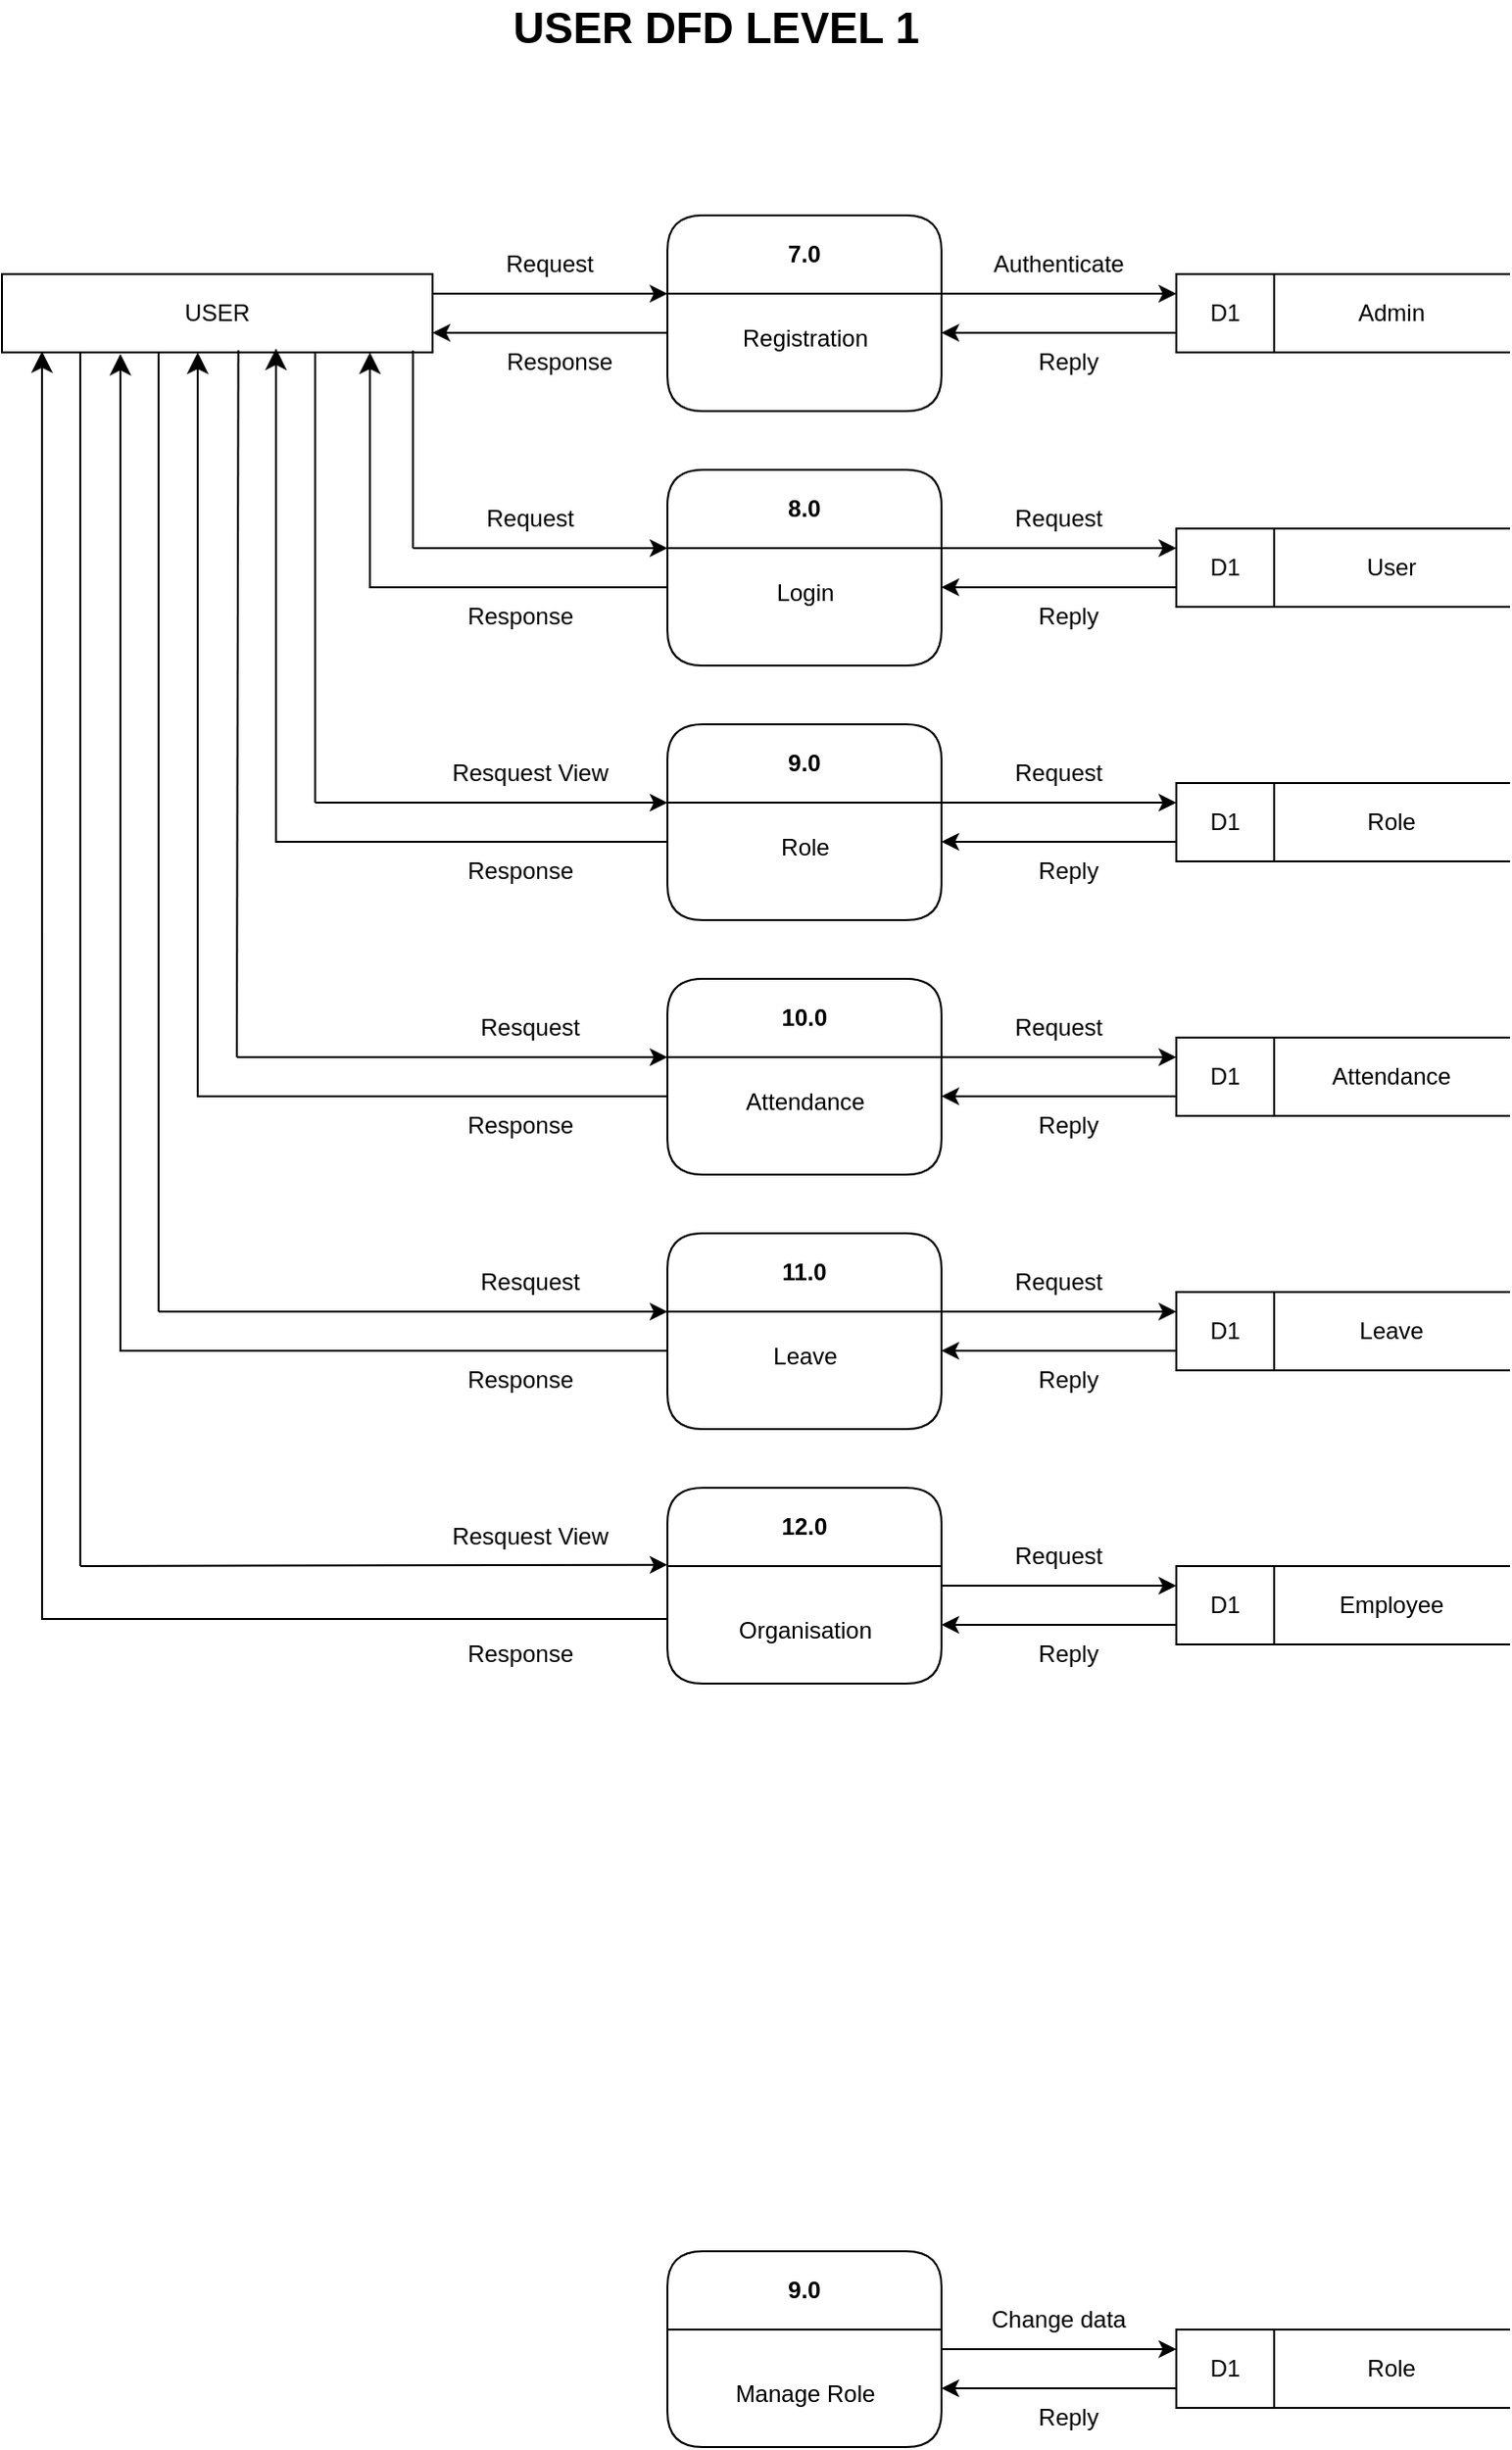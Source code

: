 <mxfile version="24.3.1" type="github">
  <diagram name="Page-1" id="UwWEIwb41tINyo97Hl8b">
    <mxGraphModel dx="2109" dy="1786" grid="1" gridSize="10" guides="1" tooltips="1" connect="1" arrows="1" fold="1" page="1" pageScale="1" pageWidth="850" pageHeight="1100" math="0" shadow="0">
      <root>
        <mxCell id="0" />
        <mxCell id="1" parent="0" />
        <mxCell id="CdnurSUOD-9AqRvy0sy4-1" value="Admin" style="shape=partialRectangle;whiteSpace=wrap;html=1;left=0;right=0;fillColor=none;" vertex="1" parent="1">
          <mxGeometry x="630" y="130" width="120" height="40" as="geometry" />
        </mxCell>
        <mxCell id="CdnurSUOD-9AqRvy0sy4-2" value="D1" style="rounded=0;whiteSpace=wrap;html=1;" vertex="1" parent="1">
          <mxGeometry x="580" y="130" width="50" height="40" as="geometry" />
        </mxCell>
        <mxCell id="CdnurSUOD-9AqRvy0sy4-3" value="7.0" style="swimlane;whiteSpace=wrap;html=1;rounded=1;startSize=40;" vertex="1" parent="1">
          <mxGeometry x="320" y="100" width="140" height="100" as="geometry" />
        </mxCell>
        <mxCell id="CdnurSUOD-9AqRvy0sy4-4" value="Registration" style="text;html=1;align=center;verticalAlign=middle;resizable=0;points=[];autosize=1;strokeColor=none;fillColor=none;" vertex="1" parent="1">
          <mxGeometry x="345" y="148" width="90" height="30" as="geometry" />
        </mxCell>
        <mxCell id="CdnurSUOD-9AqRvy0sy4-5" value="" style="endArrow=classic;html=1;rounded=0;entryX=0;entryY=0.25;entryDx=0;entryDy=0;" edge="1" parent="1" target="CdnurSUOD-9AqRvy0sy4-2">
          <mxGeometry width="50" height="50" relative="1" as="geometry">
            <mxPoint x="460" y="140" as="sourcePoint" />
            <mxPoint x="510" y="90" as="targetPoint" />
          </mxGeometry>
        </mxCell>
        <mxCell id="CdnurSUOD-9AqRvy0sy4-6" value="USER" style="rounded=0;whiteSpace=wrap;html=1;" vertex="1" parent="1">
          <mxGeometry x="-20" y="130" width="220" height="40" as="geometry" />
        </mxCell>
        <mxCell id="CdnurSUOD-9AqRvy0sy4-7" value="" style="endArrow=classic;html=1;rounded=0;entryX=0;entryY=0.25;entryDx=0;entryDy=0;" edge="1" parent="1">
          <mxGeometry width="50" height="50" relative="1" as="geometry">
            <mxPoint x="200" y="140" as="sourcePoint" />
            <mxPoint x="320" y="140" as="targetPoint" />
          </mxGeometry>
        </mxCell>
        <mxCell id="CdnurSUOD-9AqRvy0sy4-8" value="" style="endArrow=classic;html=1;rounded=0;" edge="1" parent="1">
          <mxGeometry width="50" height="50" relative="1" as="geometry">
            <mxPoint x="580" y="160" as="sourcePoint" />
            <mxPoint x="460" y="160" as="targetPoint" />
          </mxGeometry>
        </mxCell>
        <mxCell id="CdnurSUOD-9AqRvy0sy4-9" value="" style="endArrow=classic;html=1;rounded=0;" edge="1" parent="1">
          <mxGeometry width="50" height="50" relative="1" as="geometry">
            <mxPoint x="320" y="160" as="sourcePoint" />
            <mxPoint x="200" y="160" as="targetPoint" />
          </mxGeometry>
        </mxCell>
        <mxCell id="CdnurSUOD-9AqRvy0sy4-10" value="Request" style="text;html=1;align=center;verticalAlign=middle;whiteSpace=wrap;rounded=0;" vertex="1" parent="1">
          <mxGeometry x="230" y="110" width="60" height="30" as="geometry" />
        </mxCell>
        <mxCell id="CdnurSUOD-9AqRvy0sy4-11" value="Authenticate" style="text;html=1;align=center;verticalAlign=middle;whiteSpace=wrap;rounded=0;" vertex="1" parent="1">
          <mxGeometry x="480" y="110" width="80" height="30" as="geometry" />
        </mxCell>
        <mxCell id="CdnurSUOD-9AqRvy0sy4-12" value="Response" style="text;html=1;align=center;verticalAlign=middle;whiteSpace=wrap;rounded=0;" vertex="1" parent="1">
          <mxGeometry x="230" y="160" width="70" height="30" as="geometry" />
        </mxCell>
        <mxCell id="CdnurSUOD-9AqRvy0sy4-13" value="Reply" style="text;html=1;align=center;verticalAlign=middle;whiteSpace=wrap;rounded=0;" vertex="1" parent="1">
          <mxGeometry x="490" y="160" width="70" height="30" as="geometry" />
        </mxCell>
        <mxCell id="CdnurSUOD-9AqRvy0sy4-14" value="User" style="shape=partialRectangle;whiteSpace=wrap;html=1;left=0;right=0;fillColor=none;" vertex="1" parent="1">
          <mxGeometry x="630" y="260" width="120" height="40" as="geometry" />
        </mxCell>
        <mxCell id="CdnurSUOD-9AqRvy0sy4-15" value="D1" style="rounded=0;whiteSpace=wrap;html=1;" vertex="1" parent="1">
          <mxGeometry x="580" y="260" width="50" height="40" as="geometry" />
        </mxCell>
        <mxCell id="CdnurSUOD-9AqRvy0sy4-16" value="8.0" style="swimlane;whiteSpace=wrap;html=1;rounded=1;startSize=40;" vertex="1" parent="1">
          <mxGeometry x="320" y="230" width="140" height="100" as="geometry" />
        </mxCell>
        <mxCell id="CdnurSUOD-9AqRvy0sy4-17" value="Login" style="text;html=1;align=center;verticalAlign=middle;resizable=0;points=[];autosize=1;strokeColor=none;fillColor=none;" vertex="1" parent="1">
          <mxGeometry x="365" y="278" width="50" height="30" as="geometry" />
        </mxCell>
        <mxCell id="CdnurSUOD-9AqRvy0sy4-18" value="" style="endArrow=classic;html=1;rounded=0;entryX=0;entryY=0.25;entryDx=0;entryDy=0;" edge="1" parent="1" target="CdnurSUOD-9AqRvy0sy4-15">
          <mxGeometry width="50" height="50" relative="1" as="geometry">
            <mxPoint x="460" y="270" as="sourcePoint" />
            <mxPoint x="510" y="220" as="targetPoint" />
          </mxGeometry>
        </mxCell>
        <mxCell id="CdnurSUOD-9AqRvy0sy4-19" value="" style="endArrow=classic;html=1;rounded=0;" edge="1" parent="1">
          <mxGeometry width="50" height="50" relative="1" as="geometry">
            <mxPoint x="580" y="290" as="sourcePoint" />
            <mxPoint x="460" y="290" as="targetPoint" />
          </mxGeometry>
        </mxCell>
        <mxCell id="CdnurSUOD-9AqRvy0sy4-20" value="Request" style="text;html=1;align=center;verticalAlign=middle;whiteSpace=wrap;rounded=0;" vertex="1" parent="1">
          <mxGeometry x="480" y="240" width="80" height="30" as="geometry" />
        </mxCell>
        <mxCell id="CdnurSUOD-9AqRvy0sy4-21" value="Reply" style="text;html=1;align=center;verticalAlign=middle;whiteSpace=wrap;rounded=0;" vertex="1" parent="1">
          <mxGeometry x="490" y="290" width="70" height="30" as="geometry" />
        </mxCell>
        <mxCell id="CdnurSUOD-9AqRvy0sy4-22" value="Role" style="shape=partialRectangle;whiteSpace=wrap;html=1;left=0;right=0;fillColor=none;" vertex="1" parent="1">
          <mxGeometry x="630" y="390" width="120" height="40" as="geometry" />
        </mxCell>
        <mxCell id="CdnurSUOD-9AqRvy0sy4-23" value="D1" style="rounded=0;whiteSpace=wrap;html=1;" vertex="1" parent="1">
          <mxGeometry x="580" y="390" width="50" height="40" as="geometry" />
        </mxCell>
        <mxCell id="CdnurSUOD-9AqRvy0sy4-24" value="9.0" style="swimlane;whiteSpace=wrap;html=1;rounded=1;startSize=40;" vertex="1" parent="1">
          <mxGeometry x="320" y="360" width="140" height="100" as="geometry" />
        </mxCell>
        <mxCell id="CdnurSUOD-9AqRvy0sy4-25" value="Role" style="text;html=1;align=center;verticalAlign=middle;resizable=0;points=[];autosize=1;strokeColor=none;fillColor=none;" vertex="1" parent="1">
          <mxGeometry x="365" y="408" width="50" height="30" as="geometry" />
        </mxCell>
        <mxCell id="CdnurSUOD-9AqRvy0sy4-26" value="" style="endArrow=classic;html=1;rounded=0;entryX=0;entryY=0.25;entryDx=0;entryDy=0;" edge="1" parent="1" target="CdnurSUOD-9AqRvy0sy4-23">
          <mxGeometry width="50" height="50" relative="1" as="geometry">
            <mxPoint x="460" y="400" as="sourcePoint" />
            <mxPoint x="510" y="350" as="targetPoint" />
          </mxGeometry>
        </mxCell>
        <mxCell id="CdnurSUOD-9AqRvy0sy4-27" value="" style="endArrow=classic;html=1;rounded=0;" edge="1" parent="1">
          <mxGeometry width="50" height="50" relative="1" as="geometry">
            <mxPoint x="580" y="420" as="sourcePoint" />
            <mxPoint x="460" y="420" as="targetPoint" />
          </mxGeometry>
        </mxCell>
        <mxCell id="CdnurSUOD-9AqRvy0sy4-28" value="Request" style="text;html=1;align=center;verticalAlign=middle;whiteSpace=wrap;rounded=0;" vertex="1" parent="1">
          <mxGeometry x="480" y="370" width="80" height="30" as="geometry" />
        </mxCell>
        <mxCell id="CdnurSUOD-9AqRvy0sy4-29" value="Reply" style="text;html=1;align=center;verticalAlign=middle;whiteSpace=wrap;rounded=0;" vertex="1" parent="1">
          <mxGeometry x="490" y="420" width="70" height="30" as="geometry" />
        </mxCell>
        <mxCell id="CdnurSUOD-9AqRvy0sy4-30" value="Attendance" style="shape=partialRectangle;whiteSpace=wrap;html=1;left=0;right=0;fillColor=none;" vertex="1" parent="1">
          <mxGeometry x="630" y="520" width="120" height="40" as="geometry" />
        </mxCell>
        <mxCell id="CdnurSUOD-9AqRvy0sy4-31" value="D1" style="rounded=0;whiteSpace=wrap;html=1;" vertex="1" parent="1">
          <mxGeometry x="580" y="520" width="50" height="40" as="geometry" />
        </mxCell>
        <mxCell id="CdnurSUOD-9AqRvy0sy4-32" value="10.0" style="swimlane;whiteSpace=wrap;html=1;rounded=1;startSize=40;" vertex="1" parent="1">
          <mxGeometry x="320" y="490" width="140" height="100" as="geometry" />
        </mxCell>
        <mxCell id="CdnurSUOD-9AqRvy0sy4-33" value="Attendance" style="text;html=1;align=center;verticalAlign=middle;resizable=0;points=[];autosize=1;strokeColor=none;fillColor=none;" vertex="1" parent="1">
          <mxGeometry x="350" y="538" width="80" height="30" as="geometry" />
        </mxCell>
        <mxCell id="CdnurSUOD-9AqRvy0sy4-34" value="" style="endArrow=classic;html=1;rounded=0;entryX=0;entryY=0.25;entryDx=0;entryDy=0;" edge="1" parent="1" target="CdnurSUOD-9AqRvy0sy4-31">
          <mxGeometry width="50" height="50" relative="1" as="geometry">
            <mxPoint x="460" y="530" as="sourcePoint" />
            <mxPoint x="510" y="480" as="targetPoint" />
          </mxGeometry>
        </mxCell>
        <mxCell id="CdnurSUOD-9AqRvy0sy4-35" value="" style="endArrow=classic;html=1;rounded=0;" edge="1" parent="1">
          <mxGeometry width="50" height="50" relative="1" as="geometry">
            <mxPoint x="580" y="550" as="sourcePoint" />
            <mxPoint x="460" y="550" as="targetPoint" />
          </mxGeometry>
        </mxCell>
        <mxCell id="CdnurSUOD-9AqRvy0sy4-36" value="Request" style="text;html=1;align=center;verticalAlign=middle;whiteSpace=wrap;rounded=0;" vertex="1" parent="1">
          <mxGeometry x="480" y="500" width="80" height="30" as="geometry" />
        </mxCell>
        <mxCell id="CdnurSUOD-9AqRvy0sy4-37" value="Reply" style="text;html=1;align=center;verticalAlign=middle;whiteSpace=wrap;rounded=0;" vertex="1" parent="1">
          <mxGeometry x="490" y="550" width="70" height="30" as="geometry" />
        </mxCell>
        <mxCell id="CdnurSUOD-9AqRvy0sy4-38" value="Leave" style="shape=partialRectangle;whiteSpace=wrap;html=1;left=0;right=0;fillColor=none;" vertex="1" parent="1">
          <mxGeometry x="630" y="650" width="120" height="40" as="geometry" />
        </mxCell>
        <mxCell id="CdnurSUOD-9AqRvy0sy4-39" value="D1" style="rounded=0;whiteSpace=wrap;html=1;" vertex="1" parent="1">
          <mxGeometry x="580" y="650" width="50" height="40" as="geometry" />
        </mxCell>
        <mxCell id="CdnurSUOD-9AqRvy0sy4-40" value="11.0" style="swimlane;whiteSpace=wrap;html=1;rounded=1;startSize=40;" vertex="1" parent="1">
          <mxGeometry x="320" y="620" width="140" height="100" as="geometry" />
        </mxCell>
        <mxCell id="CdnurSUOD-9AqRvy0sy4-41" value="Leave" style="text;html=1;align=center;verticalAlign=middle;resizable=0;points=[];autosize=1;strokeColor=none;fillColor=none;" vertex="1" parent="1">
          <mxGeometry x="360" y="668" width="60" height="30" as="geometry" />
        </mxCell>
        <mxCell id="CdnurSUOD-9AqRvy0sy4-42" value="" style="endArrow=classic;html=1;rounded=0;entryX=0;entryY=0.25;entryDx=0;entryDy=0;" edge="1" parent="1" target="CdnurSUOD-9AqRvy0sy4-39">
          <mxGeometry width="50" height="50" relative="1" as="geometry">
            <mxPoint x="460" y="660" as="sourcePoint" />
            <mxPoint x="510" y="610" as="targetPoint" />
          </mxGeometry>
        </mxCell>
        <mxCell id="CdnurSUOD-9AqRvy0sy4-43" value="" style="endArrow=classic;html=1;rounded=0;" edge="1" parent="1">
          <mxGeometry width="50" height="50" relative="1" as="geometry">
            <mxPoint x="580" y="680" as="sourcePoint" />
            <mxPoint x="460" y="680" as="targetPoint" />
          </mxGeometry>
        </mxCell>
        <mxCell id="CdnurSUOD-9AqRvy0sy4-44" value="Request" style="text;html=1;align=center;verticalAlign=middle;whiteSpace=wrap;rounded=0;" vertex="1" parent="1">
          <mxGeometry x="480" y="630" width="80" height="30" as="geometry" />
        </mxCell>
        <mxCell id="CdnurSUOD-9AqRvy0sy4-45" value="Reply" style="text;html=1;align=center;verticalAlign=middle;whiteSpace=wrap;rounded=0;" vertex="1" parent="1">
          <mxGeometry x="490" y="680" width="70" height="30" as="geometry" />
        </mxCell>
        <mxCell id="CdnurSUOD-9AqRvy0sy4-46" value="Employee" style="shape=partialRectangle;whiteSpace=wrap;html=1;left=0;right=0;fillColor=none;" vertex="1" parent="1">
          <mxGeometry x="630" y="790" width="120" height="40" as="geometry" />
        </mxCell>
        <mxCell id="CdnurSUOD-9AqRvy0sy4-47" value="D1" style="rounded=0;whiteSpace=wrap;html=1;" vertex="1" parent="1">
          <mxGeometry x="580" y="790" width="50" height="40" as="geometry" />
        </mxCell>
        <mxCell id="CdnurSUOD-9AqRvy0sy4-48" value="12.0" style="swimlane;whiteSpace=wrap;html=1;rounded=1;startSize=40;" vertex="1" parent="1">
          <mxGeometry x="320" y="750" width="140" height="100" as="geometry" />
        </mxCell>
        <mxCell id="CdnurSUOD-9AqRvy0sy4-49" value="Organisation" style="text;html=1;align=center;verticalAlign=middle;resizable=0;points=[];autosize=1;strokeColor=none;fillColor=none;" vertex="1" parent="1">
          <mxGeometry x="345" y="808" width="90" height="30" as="geometry" />
        </mxCell>
        <mxCell id="CdnurSUOD-9AqRvy0sy4-50" value="" style="endArrow=classic;html=1;rounded=0;entryX=0;entryY=0.25;entryDx=0;entryDy=0;" edge="1" parent="1" target="CdnurSUOD-9AqRvy0sy4-47">
          <mxGeometry width="50" height="50" relative="1" as="geometry">
            <mxPoint x="460" y="800" as="sourcePoint" />
            <mxPoint x="510" y="750" as="targetPoint" />
          </mxGeometry>
        </mxCell>
        <mxCell id="CdnurSUOD-9AqRvy0sy4-51" value="" style="endArrow=classic;html=1;rounded=0;" edge="1" parent="1">
          <mxGeometry width="50" height="50" relative="1" as="geometry">
            <mxPoint x="580" y="820" as="sourcePoint" />
            <mxPoint x="460" y="820" as="targetPoint" />
          </mxGeometry>
        </mxCell>
        <mxCell id="CdnurSUOD-9AqRvy0sy4-52" value="Request" style="text;html=1;align=center;verticalAlign=middle;whiteSpace=wrap;rounded=0;" vertex="1" parent="1">
          <mxGeometry x="480" y="770" width="80" height="30" as="geometry" />
        </mxCell>
        <mxCell id="CdnurSUOD-9AqRvy0sy4-53" value="Reply" style="text;html=1;align=center;verticalAlign=middle;whiteSpace=wrap;rounded=0;" vertex="1" parent="1">
          <mxGeometry x="490" y="820" width="70" height="30" as="geometry" />
        </mxCell>
        <mxCell id="CdnurSUOD-9AqRvy0sy4-54" value="Role" style="shape=partialRectangle;whiteSpace=wrap;html=1;left=0;right=0;fillColor=none;" vertex="1" parent="1">
          <mxGeometry x="630" y="1180" width="120" height="40" as="geometry" />
        </mxCell>
        <mxCell id="CdnurSUOD-9AqRvy0sy4-55" value="D1" style="rounded=0;whiteSpace=wrap;html=1;" vertex="1" parent="1">
          <mxGeometry x="580" y="1180" width="50" height="40" as="geometry" />
        </mxCell>
        <mxCell id="CdnurSUOD-9AqRvy0sy4-56" value="9.0" style="swimlane;whiteSpace=wrap;html=1;rounded=1;startSize=40;" vertex="1" parent="1">
          <mxGeometry x="320" y="1140" width="140" height="100" as="geometry" />
        </mxCell>
        <mxCell id="CdnurSUOD-9AqRvy0sy4-57" value="Manage Role" style="text;html=1;align=center;verticalAlign=middle;resizable=0;points=[];autosize=1;strokeColor=none;fillColor=none;" vertex="1" parent="1">
          <mxGeometry x="345" y="1198" width="90" height="30" as="geometry" />
        </mxCell>
        <mxCell id="CdnurSUOD-9AqRvy0sy4-58" value="" style="endArrow=classic;html=1;rounded=0;entryX=0;entryY=0.25;entryDx=0;entryDy=0;" edge="1" parent="1" target="CdnurSUOD-9AqRvy0sy4-55">
          <mxGeometry width="50" height="50" relative="1" as="geometry">
            <mxPoint x="460" y="1190" as="sourcePoint" />
            <mxPoint x="510" y="1140" as="targetPoint" />
          </mxGeometry>
        </mxCell>
        <mxCell id="CdnurSUOD-9AqRvy0sy4-59" value="" style="endArrow=classic;html=1;rounded=0;" edge="1" parent="1">
          <mxGeometry width="50" height="50" relative="1" as="geometry">
            <mxPoint x="580" y="1210" as="sourcePoint" />
            <mxPoint x="460" y="1210" as="targetPoint" />
          </mxGeometry>
        </mxCell>
        <mxCell id="CdnurSUOD-9AqRvy0sy4-60" value="Change data" style="text;html=1;align=center;verticalAlign=middle;whiteSpace=wrap;rounded=0;" vertex="1" parent="1">
          <mxGeometry x="480" y="1160" width="80" height="30" as="geometry" />
        </mxCell>
        <mxCell id="CdnurSUOD-9AqRvy0sy4-61" value="Reply" style="text;html=1;align=center;verticalAlign=middle;whiteSpace=wrap;rounded=0;" vertex="1" parent="1">
          <mxGeometry x="490" y="1210" width="70" height="30" as="geometry" />
        </mxCell>
        <mxCell id="CdnurSUOD-9AqRvy0sy4-62" value="" style="edgeStyle=segmentEdgeStyle;endArrow=classic;html=1;curved=0;rounded=0;endSize=8;startSize=8;entryX=0.8;entryY=1;entryDx=0;entryDy=0;entryPerimeter=0;" edge="1" parent="1">
          <mxGeometry width="50" height="50" relative="1" as="geometry">
            <mxPoint x="320" y="290" as="sourcePoint" />
            <mxPoint x="168" y="170" as="targetPoint" />
          </mxGeometry>
        </mxCell>
        <mxCell id="CdnurSUOD-9AqRvy0sy4-63" value="" style="endArrow=classic;html=1;rounded=0;" edge="1" parent="1">
          <mxGeometry width="50" height="50" relative="1" as="geometry">
            <mxPoint x="190" y="270" as="sourcePoint" />
            <mxPoint x="320" y="270" as="targetPoint" />
          </mxGeometry>
        </mxCell>
        <mxCell id="CdnurSUOD-9AqRvy0sy4-64" value="" style="endArrow=none;html=1;rounded=0;" edge="1" parent="1">
          <mxGeometry width="50" height="50" relative="1" as="geometry">
            <mxPoint x="190" y="270" as="sourcePoint" />
            <mxPoint x="190" y="169" as="targetPoint" />
          </mxGeometry>
        </mxCell>
        <mxCell id="CdnurSUOD-9AqRvy0sy4-65" value="Request" style="text;html=1;align=center;verticalAlign=middle;whiteSpace=wrap;rounded=0;" vertex="1" parent="1">
          <mxGeometry x="190" y="240" width="120" height="30" as="geometry" />
        </mxCell>
        <mxCell id="CdnurSUOD-9AqRvy0sy4-66" value="Response" style="text;html=1;align=center;verticalAlign=middle;whiteSpace=wrap;rounded=0;" vertex="1" parent="1">
          <mxGeometry x="210" y="290" width="70" height="30" as="geometry" />
        </mxCell>
        <mxCell id="CdnurSUOD-9AqRvy0sy4-67" value="" style="edgeStyle=segmentEdgeStyle;endArrow=classic;html=1;curved=0;rounded=0;endSize=8;startSize=8;entryX=0.8;entryY=1;entryDx=0;entryDy=0;entryPerimeter=0;" edge="1" parent="1">
          <mxGeometry width="50" height="50" relative="1" as="geometry">
            <mxPoint x="320" y="420" as="sourcePoint" />
            <mxPoint x="120" y="167.97" as="targetPoint" />
          </mxGeometry>
        </mxCell>
        <mxCell id="CdnurSUOD-9AqRvy0sy4-68" value="" style="endArrow=classic;html=1;rounded=0;" edge="1" parent="1">
          <mxGeometry width="50" height="50" relative="1" as="geometry">
            <mxPoint x="140" y="400" as="sourcePoint" />
            <mxPoint x="320" y="400" as="targetPoint" />
          </mxGeometry>
        </mxCell>
        <mxCell id="CdnurSUOD-9AqRvy0sy4-69" value="" style="endArrow=none;html=1;rounded=0;" edge="1" parent="1">
          <mxGeometry width="50" height="50" relative="1" as="geometry">
            <mxPoint x="140" y="400" as="sourcePoint" />
            <mxPoint x="140" y="170" as="targetPoint" />
          </mxGeometry>
        </mxCell>
        <mxCell id="CdnurSUOD-9AqRvy0sy4-70" value="Resquest View" style="text;html=1;align=center;verticalAlign=middle;whiteSpace=wrap;rounded=0;" vertex="1" parent="1">
          <mxGeometry x="190" y="370" width="120" height="30" as="geometry" />
        </mxCell>
        <mxCell id="CdnurSUOD-9AqRvy0sy4-71" value="Response" style="text;html=1;align=center;verticalAlign=middle;whiteSpace=wrap;rounded=0;" vertex="1" parent="1">
          <mxGeometry x="210" y="420" width="70" height="30" as="geometry" />
        </mxCell>
        <mxCell id="CdnurSUOD-9AqRvy0sy4-72" value="" style="endArrow=classic;html=1;rounded=0;" edge="1" parent="1">
          <mxGeometry width="50" height="50" relative="1" as="geometry">
            <mxPoint x="100" y="530" as="sourcePoint" />
            <mxPoint x="320" y="530" as="targetPoint" />
          </mxGeometry>
        </mxCell>
        <mxCell id="CdnurSUOD-9AqRvy0sy4-73" value="" style="endArrow=none;html=1;rounded=0;entryX=0.549;entryY=0.971;entryDx=0;entryDy=0;entryPerimeter=0;" edge="1" parent="1" target="CdnurSUOD-9AqRvy0sy4-6">
          <mxGeometry width="50" height="50" relative="1" as="geometry">
            <mxPoint x="100" y="530" as="sourcePoint" />
            <mxPoint x="100" y="470" as="targetPoint" />
          </mxGeometry>
        </mxCell>
        <mxCell id="CdnurSUOD-9AqRvy0sy4-74" value="" style="edgeStyle=segmentEdgeStyle;endArrow=classic;html=1;curved=0;rounded=0;endSize=8;startSize=8;entryX=0.8;entryY=1;entryDx=0;entryDy=0;entryPerimeter=0;" edge="1" parent="1">
          <mxGeometry width="50" height="50" relative="1" as="geometry">
            <mxPoint x="320" y="550" as="sourcePoint" />
            <mxPoint x="80" y="170" as="targetPoint" />
          </mxGeometry>
        </mxCell>
        <mxCell id="CdnurSUOD-9AqRvy0sy4-75" value="Resquest" style="text;html=1;align=center;verticalAlign=middle;whiteSpace=wrap;rounded=0;" vertex="1" parent="1">
          <mxGeometry x="190" y="500" width="120" height="30" as="geometry" />
        </mxCell>
        <mxCell id="CdnurSUOD-9AqRvy0sy4-76" value="Response" style="text;html=1;align=center;verticalAlign=middle;whiteSpace=wrap;rounded=0;" vertex="1" parent="1">
          <mxGeometry x="210" y="550" width="70" height="30" as="geometry" />
        </mxCell>
        <mxCell id="CdnurSUOD-9AqRvy0sy4-77" value="" style="endArrow=classic;html=1;rounded=0;" edge="1" parent="1">
          <mxGeometry width="50" height="50" relative="1" as="geometry">
            <mxPoint x="60" y="660" as="sourcePoint" />
            <mxPoint x="320" y="660" as="targetPoint" />
          </mxGeometry>
        </mxCell>
        <mxCell id="CdnurSUOD-9AqRvy0sy4-78" value="" style="endArrow=none;html=1;rounded=0;" edge="1" parent="1">
          <mxGeometry width="50" height="50" relative="1" as="geometry">
            <mxPoint x="60" y="660" as="sourcePoint" />
            <mxPoint x="60" y="170" as="targetPoint" />
          </mxGeometry>
        </mxCell>
        <mxCell id="CdnurSUOD-9AqRvy0sy4-79" value="Resquest" style="text;html=1;align=center;verticalAlign=middle;whiteSpace=wrap;rounded=0;" vertex="1" parent="1">
          <mxGeometry x="190" y="630" width="120" height="30" as="geometry" />
        </mxCell>
        <mxCell id="CdnurSUOD-9AqRvy0sy4-80" value="Response" style="text;html=1;align=center;verticalAlign=middle;whiteSpace=wrap;rounded=0;" vertex="1" parent="1">
          <mxGeometry x="210" y="680" width="70" height="30" as="geometry" />
        </mxCell>
        <mxCell id="CdnurSUOD-9AqRvy0sy4-81" value="" style="edgeStyle=segmentEdgeStyle;endArrow=classic;html=1;curved=0;rounded=0;endSize=8;startSize=8;entryX=0.275;entryY=1.018;entryDx=0;entryDy=0;entryPerimeter=0;" edge="1" parent="1" target="CdnurSUOD-9AqRvy0sy4-6">
          <mxGeometry width="50" height="50" relative="1" as="geometry">
            <mxPoint x="320" y="680" as="sourcePoint" />
            <mxPoint x="40" y="300" as="targetPoint" />
          </mxGeometry>
        </mxCell>
        <mxCell id="CdnurSUOD-9AqRvy0sy4-82" value="" style="endArrow=classic;html=1;rounded=0;" edge="1" parent="1">
          <mxGeometry width="50" height="50" relative="1" as="geometry">
            <mxPoint x="20" y="790" as="sourcePoint" />
            <mxPoint x="320" y="789.31" as="targetPoint" />
          </mxGeometry>
        </mxCell>
        <mxCell id="CdnurSUOD-9AqRvy0sy4-83" value="" style="endArrow=none;html=1;rounded=0;" edge="1" parent="1">
          <mxGeometry width="50" height="50" relative="1" as="geometry">
            <mxPoint x="20" y="790" as="sourcePoint" />
            <mxPoint x="20" y="170" as="targetPoint" />
          </mxGeometry>
        </mxCell>
        <mxCell id="CdnurSUOD-9AqRvy0sy4-84" value="Resquest View" style="text;html=1;align=center;verticalAlign=middle;whiteSpace=wrap;rounded=0;" vertex="1" parent="1">
          <mxGeometry x="190" y="760" width="120" height="30" as="geometry" />
        </mxCell>
        <mxCell id="CdnurSUOD-9AqRvy0sy4-85" value="" style="edgeStyle=segmentEdgeStyle;endArrow=classic;html=1;curved=0;rounded=0;endSize=8;startSize=8;entryX=0.093;entryY=0.986;entryDx=0;entryDy=0;entryPerimeter=0;" edge="1" parent="1" target="CdnurSUOD-9AqRvy0sy4-6">
          <mxGeometry width="50" height="50" relative="1" as="geometry">
            <mxPoint x="320" y="817" as="sourcePoint" />
            <mxPoint x="0.03" y="308" as="targetPoint" />
          </mxGeometry>
        </mxCell>
        <mxCell id="CdnurSUOD-9AqRvy0sy4-86" value="Response" style="text;html=1;align=center;verticalAlign=middle;whiteSpace=wrap;rounded=0;" vertex="1" parent="1">
          <mxGeometry x="210" y="820" width="70" height="30" as="geometry" />
        </mxCell>
        <mxCell id="CdnurSUOD-9AqRvy0sy4-87" value="&lt;font style=&quot;font-size: 22px;&quot;&gt;USER DFD LEVEL 1&lt;/font&gt;" style="text;html=1;align=center;verticalAlign=middle;whiteSpace=wrap;rounded=0;fontSize=16;fontStyle=1" vertex="1" parent="1">
          <mxGeometry x="190" y="-10" width="310" height="30" as="geometry" />
        </mxCell>
      </root>
    </mxGraphModel>
  </diagram>
</mxfile>
